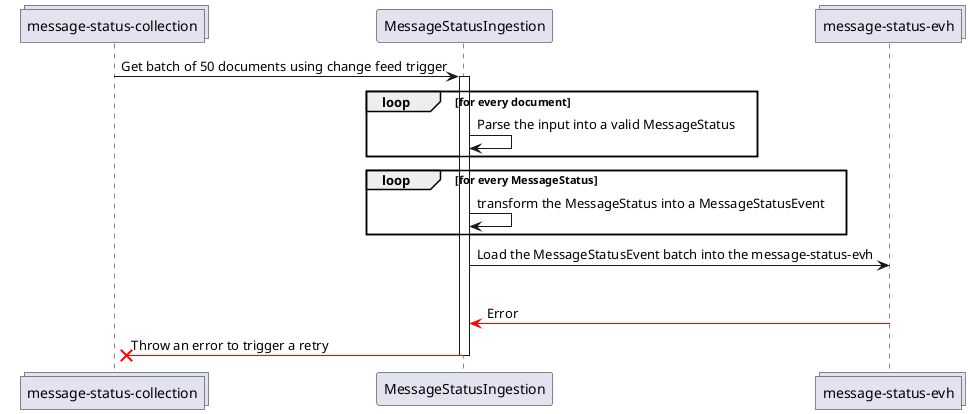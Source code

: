 @startuml message-status-ingestion

collections "message-status-collection" as msc
participant MessageStatusIngestion as msi
collections "message-status-evh" as evh

msc -> msi : Get batch of 50 documents using change feed trigger
activate msi

loop for every document
  msi -> msi : Parse the input into a valid MessageStatus
end

loop for every MessageStatus
  msi -> msi : transform the MessageStatus into a MessageStatusEvent
end

msi -> evh : Load the MessageStatusEvent batch into the message-status-evh

alt Error
  evh -[#red]> msi : Error
  msi -[#red]x msc : Throw an error to trigger a retry
deactivate msi

@enduml
